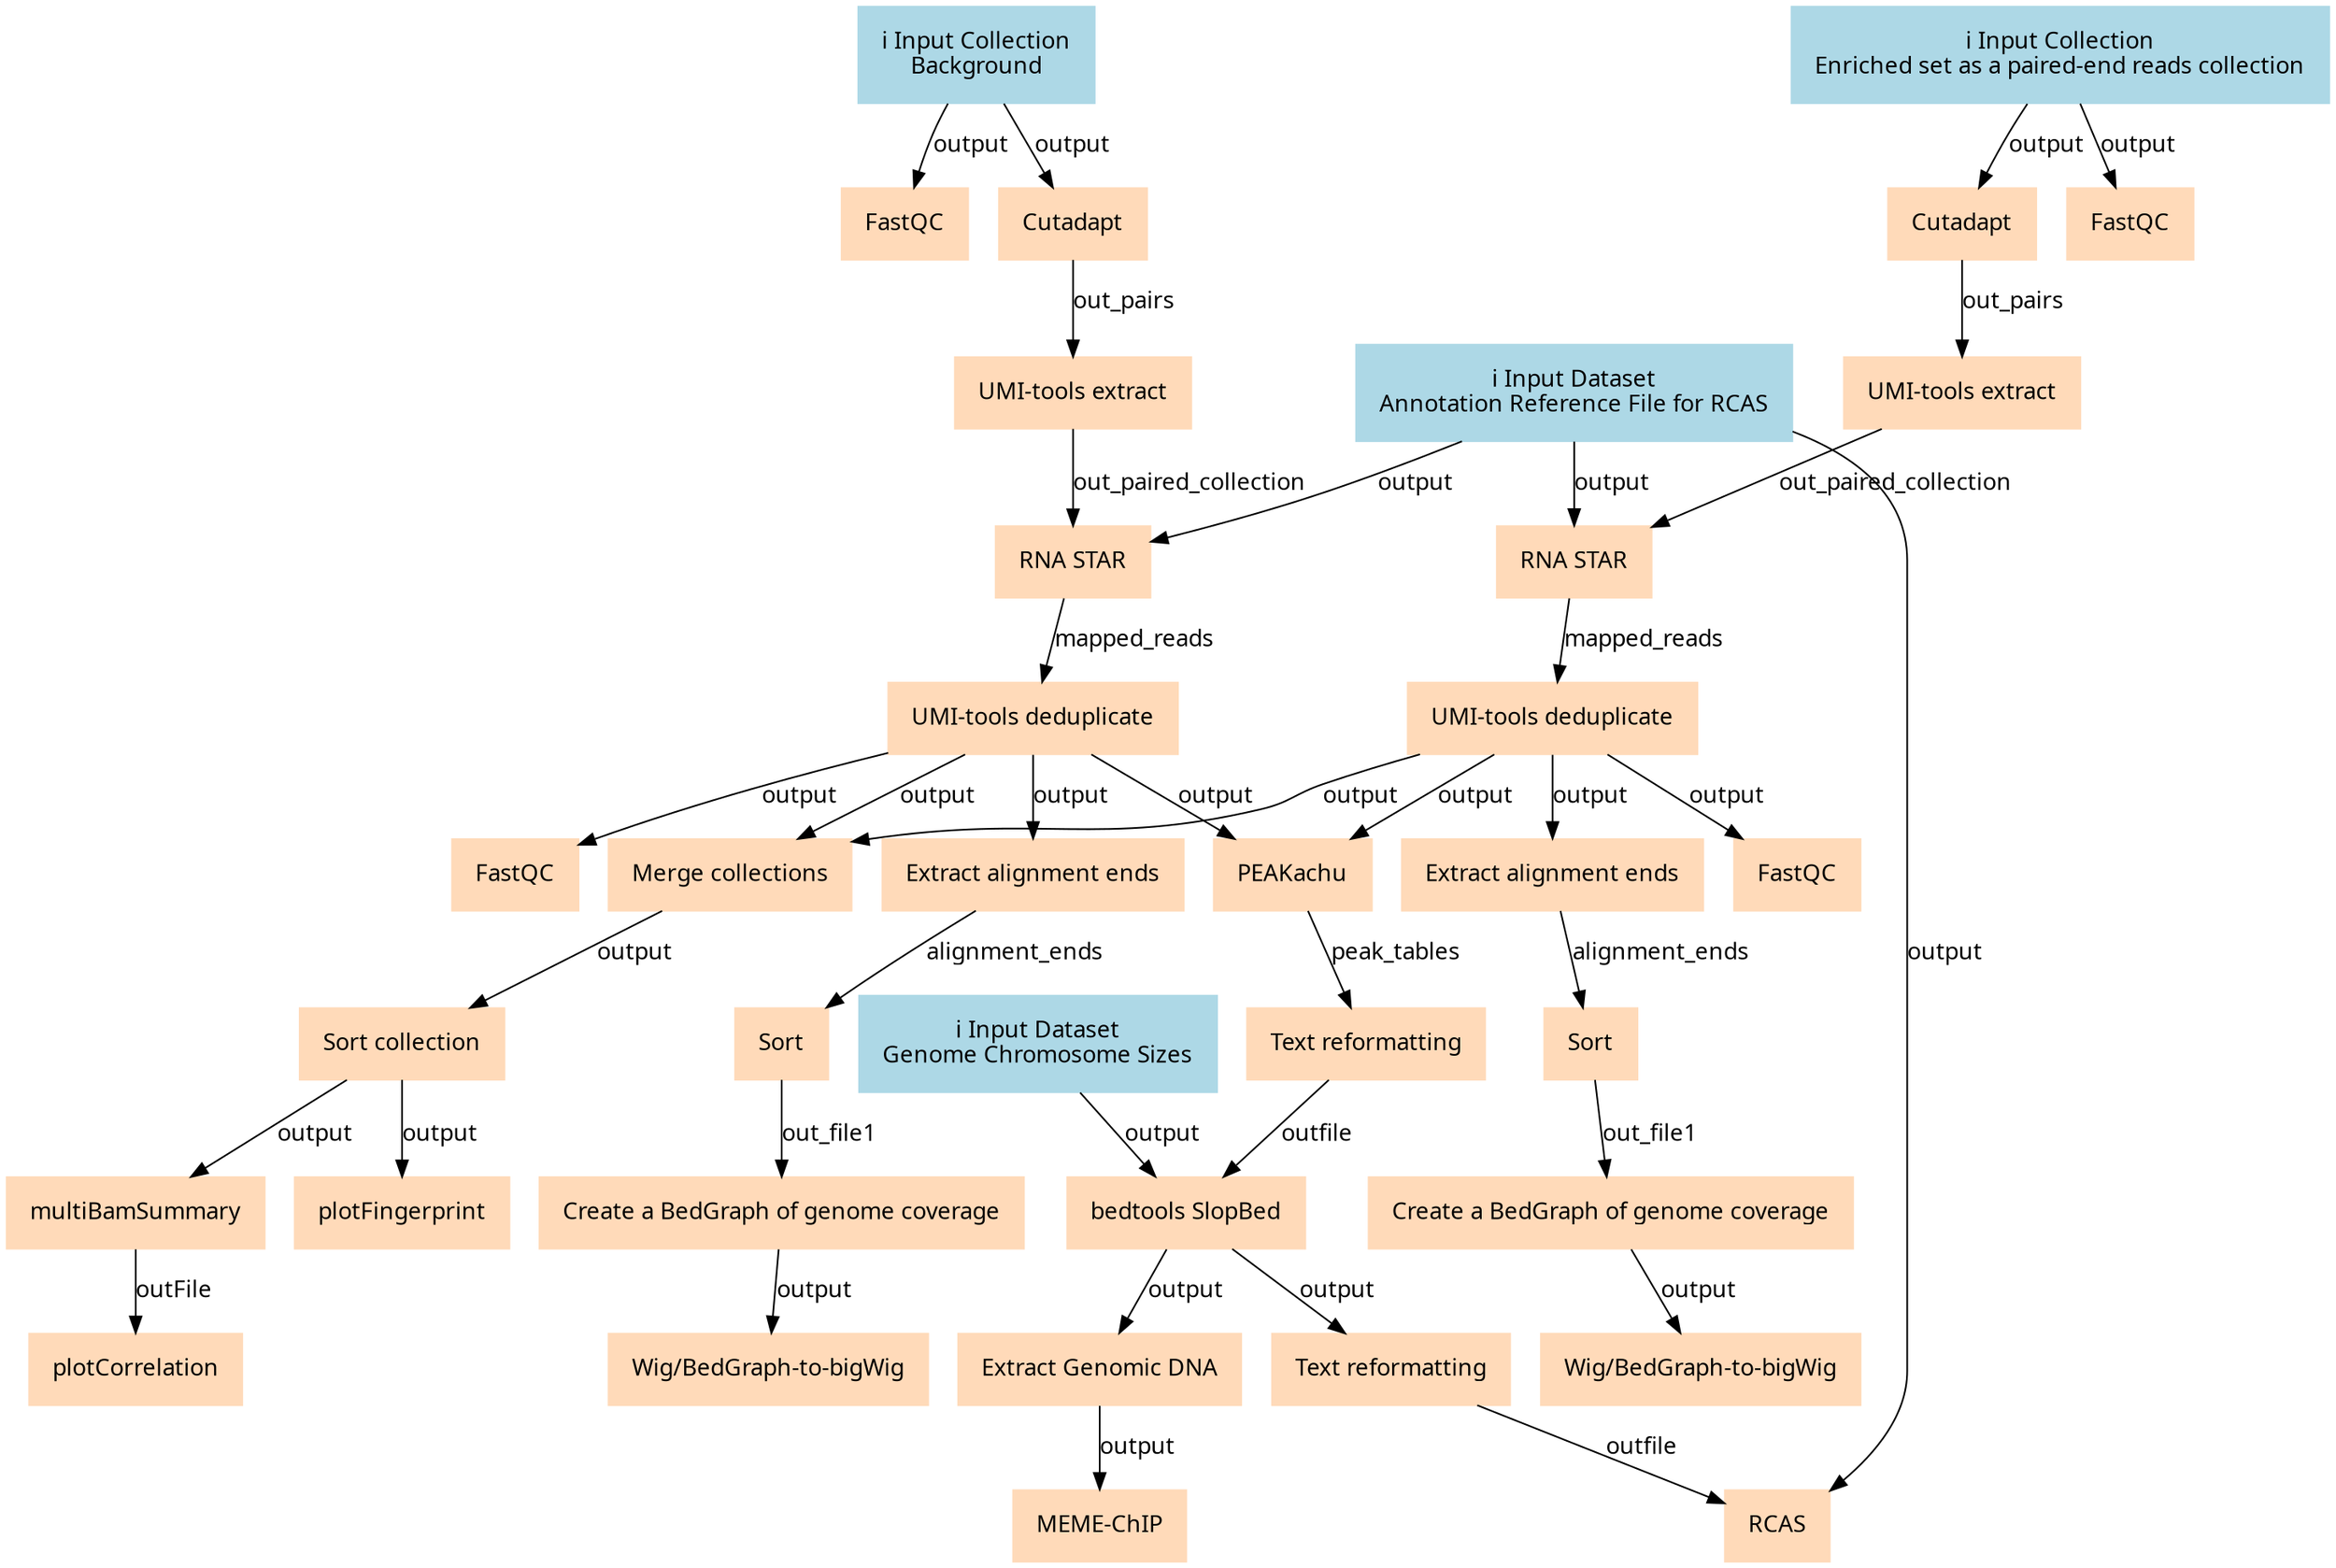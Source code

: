digraph main {
  node [fontname="Atkinson Hyperlegible", shape=box, color=white,style=filled,color=peachpuff,margin="0.2,0.2"];
  edge [fontname="Atkinson Hyperlegible"];
  0[color=lightblue,label="ℹ️ Input Collection\nBackground"]
  1[color=lightblue,label="ℹ️ Input Collection\nEnriched set as a paired-end reads collection"]
  2[color=lightblue,label="ℹ️ Input Dataset\nAnnotation Reference File for RCAS"]
  3[color=lightblue,label="ℹ️ Input Dataset\nGenome Chromosome Sizes"]
  4[label="FastQC"]
  0 -> 4 [label="output"]
  5[label="Cutadapt"]
  0 -> 5 [label="output"]
  6[label="FastQC"]
  1 -> 6 [label="output"]
  7[label="Cutadapt"]
  1 -> 7 [label="output"]
  8[label="UMI-tools extract"]
  5 -> 8 [label="out_pairs"]
  9[label="UMI-tools extract"]
  7 -> 9 [label="out_pairs"]
  10[label="RNA STAR"]
  2 -> 10 [label="output"]
  8 -> 10 [label="out_paired_collection"]
  11[label="RNA STAR"]
  2 -> 11 [label="output"]
  9 -> 11 [label="out_paired_collection"]
  12[label="UMI-tools deduplicate"]
  10 -> 12 [label="mapped_reads"]
  13[label="UMI-tools deduplicate"]
  11 -> 13 [label="mapped_reads"]
  14[label="Extract alignment ends"]
  12 -> 14 [label="output"]
  15[label="FastQC"]
  12 -> 15 [label="output"]
  16[label="PEAKachu"]
  12 -> 16 [label="output"]
  13 -> 16 [label="output"]
  17[label="Merge collections"]
  12 -> 17 [label="output"]
  13 -> 17 [label="output"]
  18[label="Extract alignment ends"]
  13 -> 18 [label="output"]
  19[label="FastQC"]
  13 -> 19 [label="output"]
  20[label="Sort"]
  14 -> 20 [label="alignment_ends"]
  21[label="Text reformatting"]
  16 -> 21 [label="peak_tables"]
  22[label="Sort collection"]
  17 -> 22 [label="output"]
  23[label="Sort"]
  18 -> 23 [label="alignment_ends"]
  24[label="Create a BedGraph of genome coverage"]
  20 -> 24 [label="out_file1"]
  25[label="bedtools SlopBed"]
  3 -> 25 [label="output"]
  21 -> 25 [label="outfile"]
  26[label="plotFingerprint"]
  22 -> 26 [label="output"]
  27[label="multiBamSummary"]
  22 -> 27 [label="output"]
  28[label="Create a BedGraph of genome coverage"]
  23 -> 28 [label="out_file1"]
  29[label="Wig/BedGraph-to-bigWig"]
  24 -> 29 [label="output"]
  30[label="Extract Genomic DNA"]
  25 -> 30 [label="output"]
  31[label="Text reformatting"]
  25 -> 31 [label="output"]
  32[label="plotCorrelation"]
  27 -> 32 [label="outFile"]
  33[label="Wig/BedGraph-to-bigWig"]
  28 -> 33 [label="output"]
  34[label="MEME-ChIP"]
  30 -> 34 [label="output"]
  35[label="RCAS"]
  31 -> 35 [label="outfile"]
  2 -> 35 [label="output"]
}